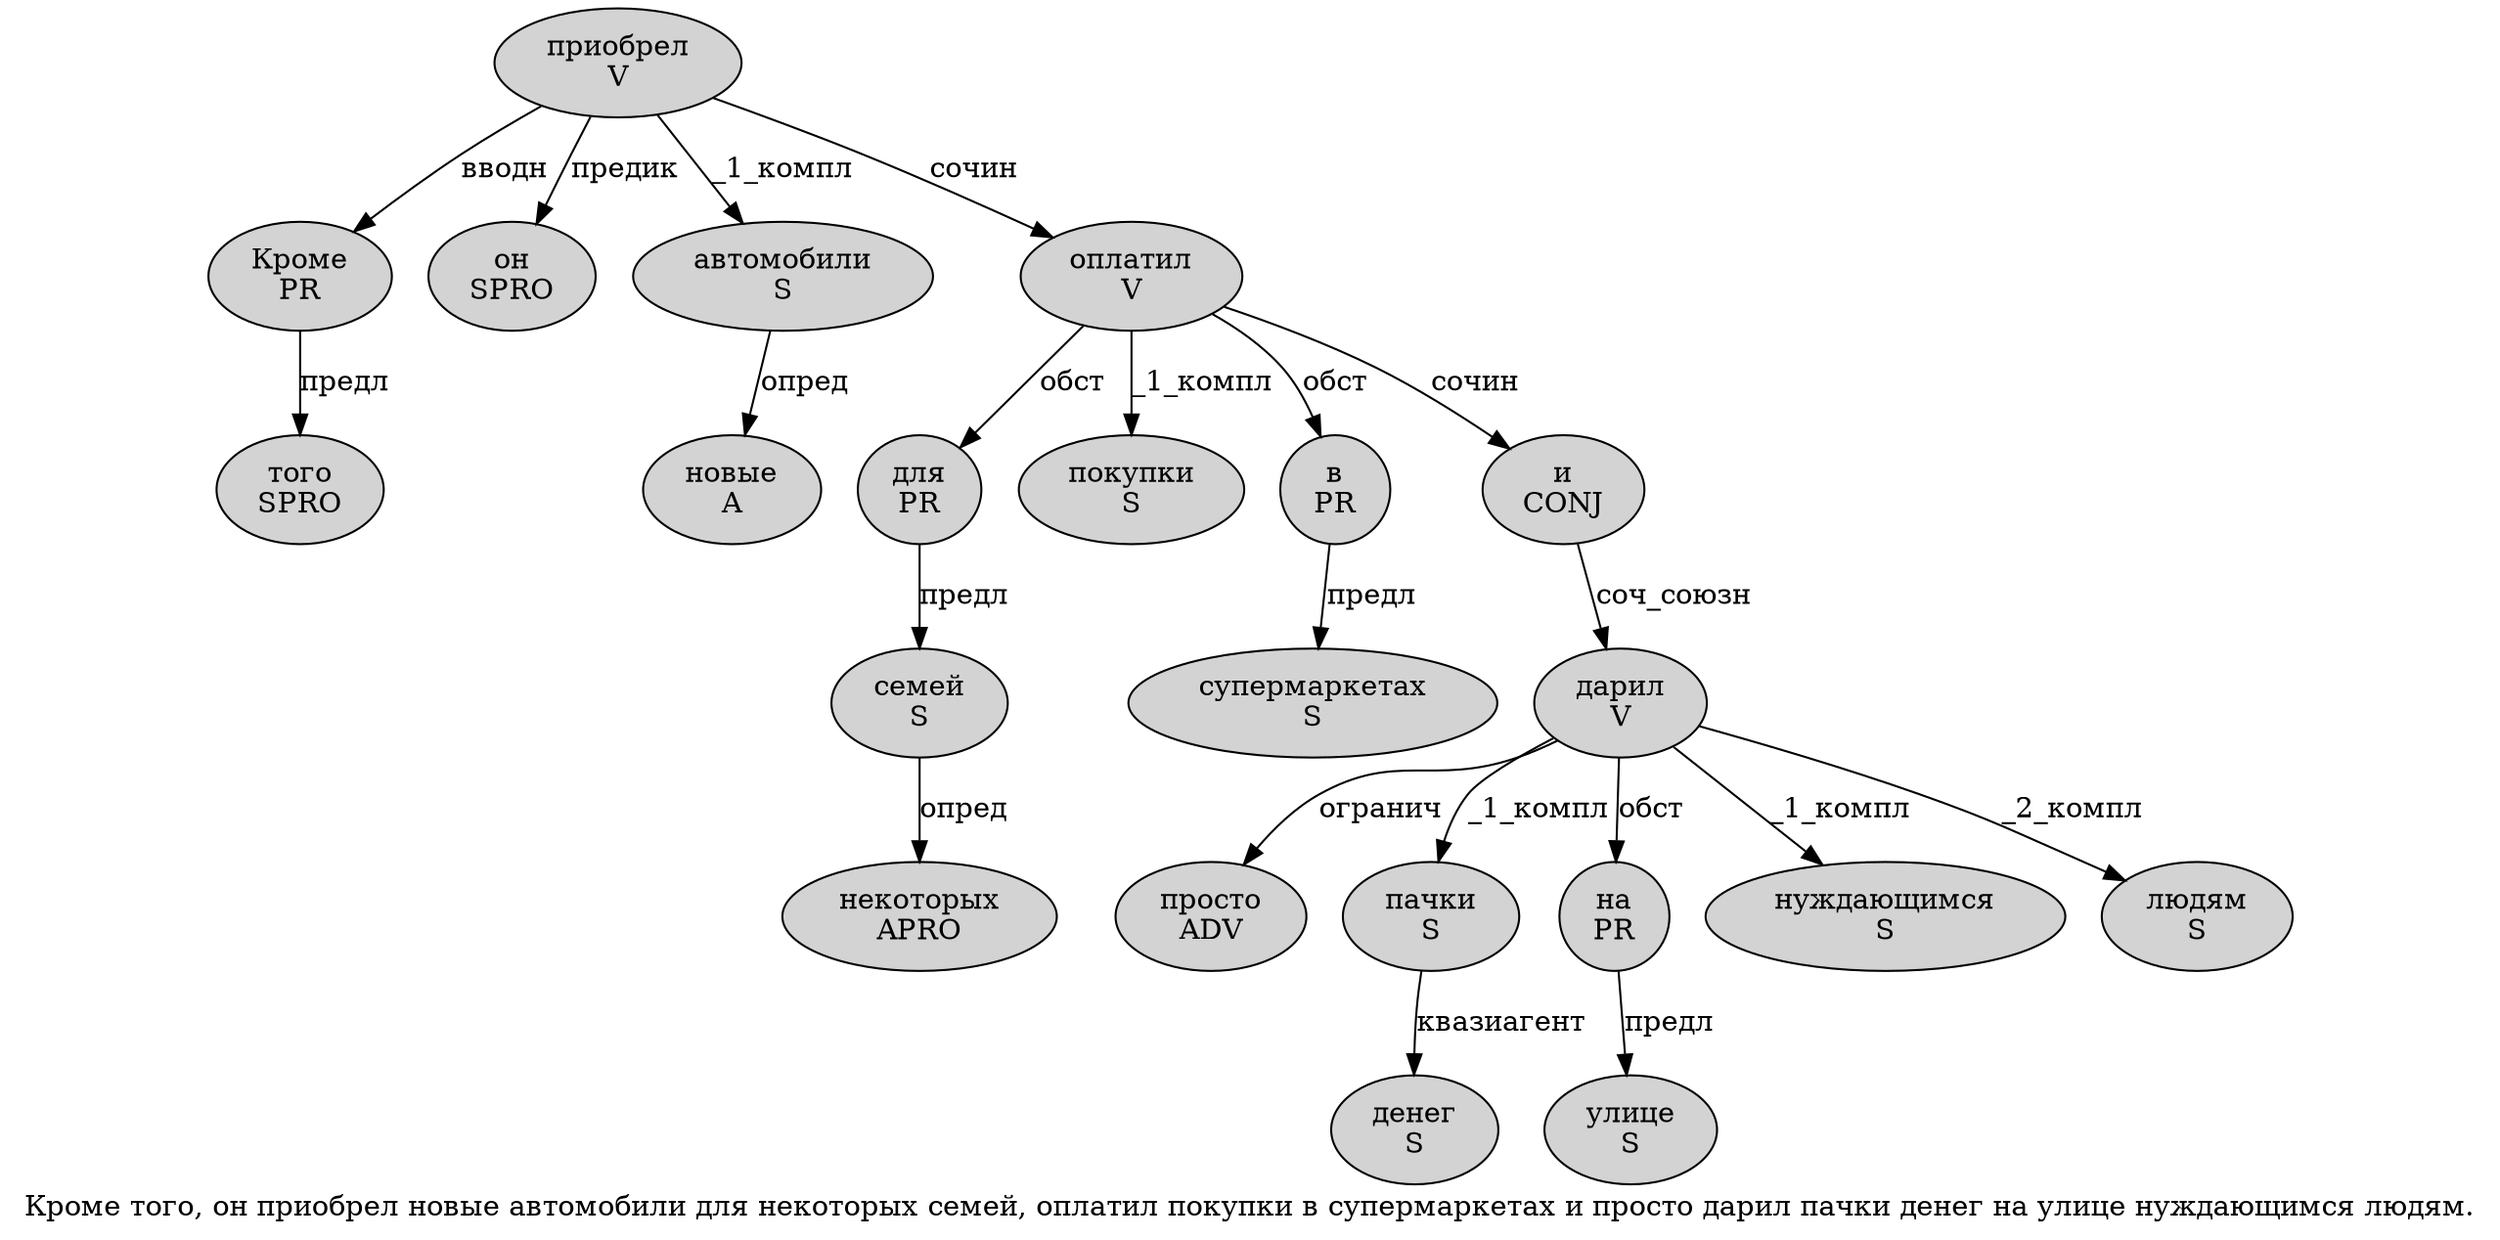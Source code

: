 digraph SENTENCE_1716 {
	graph [label="Кроме того, он приобрел новые автомобили для некоторых семей, оплатил покупки в супермаркетах и просто дарил пачки денег на улице нуждающимся людям."]
	node [style=filled]
		0 [label="Кроме
PR" color="" fillcolor=lightgray penwidth=1 shape=ellipse]
		1 [label="того
SPRO" color="" fillcolor=lightgray penwidth=1 shape=ellipse]
		3 [label="он
SPRO" color="" fillcolor=lightgray penwidth=1 shape=ellipse]
		4 [label="приобрел
V" color="" fillcolor=lightgray penwidth=1 shape=ellipse]
		5 [label="новые
A" color="" fillcolor=lightgray penwidth=1 shape=ellipse]
		6 [label="автомобили
S" color="" fillcolor=lightgray penwidth=1 shape=ellipse]
		7 [label="для
PR" color="" fillcolor=lightgray penwidth=1 shape=ellipse]
		8 [label="некоторых
APRO" color="" fillcolor=lightgray penwidth=1 shape=ellipse]
		9 [label="семей
S" color="" fillcolor=lightgray penwidth=1 shape=ellipse]
		11 [label="оплатил
V" color="" fillcolor=lightgray penwidth=1 shape=ellipse]
		12 [label="покупки
S" color="" fillcolor=lightgray penwidth=1 shape=ellipse]
		13 [label="в
PR" color="" fillcolor=lightgray penwidth=1 shape=ellipse]
		14 [label="супермаркетах
S" color="" fillcolor=lightgray penwidth=1 shape=ellipse]
		15 [label="и
CONJ" color="" fillcolor=lightgray penwidth=1 shape=ellipse]
		16 [label="просто
ADV" color="" fillcolor=lightgray penwidth=1 shape=ellipse]
		17 [label="дарил
V" color="" fillcolor=lightgray penwidth=1 shape=ellipse]
		18 [label="пачки
S" color="" fillcolor=lightgray penwidth=1 shape=ellipse]
		19 [label="денег
S" color="" fillcolor=lightgray penwidth=1 shape=ellipse]
		20 [label="на
PR" color="" fillcolor=lightgray penwidth=1 shape=ellipse]
		21 [label="улице
S" color="" fillcolor=lightgray penwidth=1 shape=ellipse]
		22 [label="нуждающимся
S" color="" fillcolor=lightgray penwidth=1 shape=ellipse]
		23 [label="людям
S" color="" fillcolor=lightgray penwidth=1 shape=ellipse]
			4 -> 0 [label="вводн"]
			4 -> 3 [label="предик"]
			4 -> 6 [label="_1_компл"]
			4 -> 11 [label="сочин"]
			7 -> 9 [label="предл"]
			13 -> 14 [label="предл"]
			0 -> 1 [label="предл"]
			17 -> 16 [label="огранич"]
			17 -> 18 [label="_1_компл"]
			17 -> 20 [label="обст"]
			17 -> 22 [label="_1_компл"]
			17 -> 23 [label="_2_компл"]
			15 -> 17 [label="соч_союзн"]
			18 -> 19 [label="квазиагент"]
			20 -> 21 [label="предл"]
			9 -> 8 [label="опред"]
			6 -> 5 [label="опред"]
			11 -> 7 [label="обст"]
			11 -> 12 [label="_1_компл"]
			11 -> 13 [label="обст"]
			11 -> 15 [label="сочин"]
}